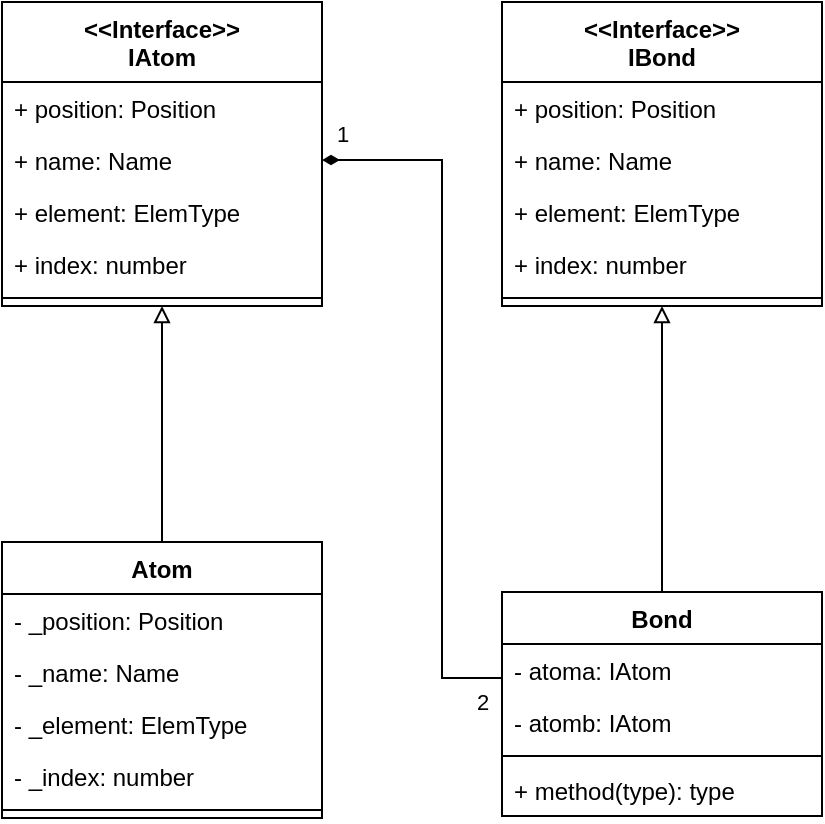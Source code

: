 <mxfile version="13.6.5">
    <diagram id="ccMpisWgIAgdMzG_zfvh" name="class">
        <mxGraphModel dx="331" dy="475" grid="1" gridSize="10" guides="1" tooltips="1" connect="1" arrows="1" fold="1" page="1" pageScale="1" pageWidth="827" pageHeight="1169" math="0" shadow="0">
            <root>
                <mxCell id="0"/>
                <mxCell id="1" parent="0"/>
                <mxCell id="2" value="&lt;&lt;Interface&gt;&gt;&#10;IAtom" style="swimlane;fontStyle=1;align=center;verticalAlign=top;childLayout=stackLayout;horizontal=1;startSize=40;horizontalStack=0;resizeParent=1;resizeParentMax=0;resizeLast=0;collapsible=1;marginBottom=0;" vertex="1" parent="1">
                    <mxGeometry x="160" y="290" width="160" height="152" as="geometry"/>
                </mxCell>
                <mxCell id="3" value="+ position: Position" style="text;strokeColor=none;fillColor=none;align=left;verticalAlign=top;spacingLeft=4;spacingRight=4;overflow=hidden;rotatable=0;points=[[0,0.5],[1,0.5]];portConstraint=eastwest;" vertex="1" parent="2">
                    <mxGeometry y="40" width="160" height="26" as="geometry"/>
                </mxCell>
                <mxCell id="8" value="+ name: Name" style="text;strokeColor=none;fillColor=none;align=left;verticalAlign=top;spacingLeft=4;spacingRight=4;overflow=hidden;rotatable=0;points=[[0,0.5],[1,0.5]];portConstraint=eastwest;" vertex="1" parent="2">
                    <mxGeometry y="66" width="160" height="26" as="geometry"/>
                </mxCell>
                <mxCell id="9" value="+ element: ElemType" style="text;strokeColor=none;fillColor=none;align=left;verticalAlign=top;spacingLeft=4;spacingRight=4;overflow=hidden;rotatable=0;points=[[0,0.5],[1,0.5]];portConstraint=eastwest;" vertex="1" parent="2">
                    <mxGeometry y="92" width="160" height="26" as="geometry"/>
                </mxCell>
                <mxCell id="10" value="+ index: number" style="text;strokeColor=none;fillColor=none;align=left;verticalAlign=top;spacingLeft=4;spacingRight=4;overflow=hidden;rotatable=0;points=[[0,0.5],[1,0.5]];portConstraint=eastwest;" vertex="1" parent="2">
                    <mxGeometry y="118" width="160" height="26" as="geometry"/>
                </mxCell>
                <mxCell id="4" value="" style="line;strokeWidth=1;fillColor=none;align=left;verticalAlign=middle;spacingTop=-1;spacingLeft=3;spacingRight=3;rotatable=0;labelPosition=right;points=[];portConstraint=eastwest;" vertex="1" parent="2">
                    <mxGeometry y="144" width="160" height="8" as="geometry"/>
                </mxCell>
                <mxCell id="16" style="edgeStyle=orthogonalEdgeStyle;rounded=0;orthogonalLoop=1;jettySize=auto;html=1;entryX=0.5;entryY=1;entryDx=0;entryDy=0;endArrow=block;endFill=0;startArrow=none;startFill=0;startSize=6;" edge="1" parent="1" source="12" target="2">
                    <mxGeometry relative="1" as="geometry"/>
                </mxCell>
                <mxCell id="12" value="Atom" style="swimlane;fontStyle=1;align=center;verticalAlign=top;childLayout=stackLayout;horizontal=1;startSize=26;horizontalStack=0;resizeParent=1;resizeParentMax=0;resizeLast=0;collapsible=1;marginBottom=0;" vertex="1" parent="1">
                    <mxGeometry x="160" y="560" width="160" height="138" as="geometry"/>
                </mxCell>
                <mxCell id="13" value="- _position: Position" style="text;strokeColor=none;fillColor=none;align=left;verticalAlign=top;spacingLeft=4;spacingRight=4;overflow=hidden;rotatable=0;points=[[0,0.5],[1,0.5]];portConstraint=eastwest;" vertex="1" parent="12">
                    <mxGeometry y="26" width="160" height="26" as="geometry"/>
                </mxCell>
                <mxCell id="17" value="- _name: Name" style="text;strokeColor=none;fillColor=none;align=left;verticalAlign=top;spacingLeft=4;spacingRight=4;overflow=hidden;rotatable=0;points=[[0,0.5],[1,0.5]];portConstraint=eastwest;" vertex="1" parent="12">
                    <mxGeometry y="52" width="160" height="26" as="geometry"/>
                </mxCell>
                <mxCell id="18" value="- _element: ElemType" style="text;strokeColor=none;fillColor=none;align=left;verticalAlign=top;spacingLeft=4;spacingRight=4;overflow=hidden;rotatable=0;points=[[0,0.5],[1,0.5]];portConstraint=eastwest;" vertex="1" parent="12">
                    <mxGeometry y="78" width="160" height="26" as="geometry"/>
                </mxCell>
                <mxCell id="19" value="- _index: number" style="text;strokeColor=none;fillColor=none;align=left;verticalAlign=top;spacingLeft=4;spacingRight=4;overflow=hidden;rotatable=0;points=[[0,0.5],[1,0.5]];portConstraint=eastwest;" vertex="1" parent="12">
                    <mxGeometry y="104" width="160" height="26" as="geometry"/>
                </mxCell>
                <mxCell id="14" value="" style="line;strokeWidth=1;fillColor=none;align=left;verticalAlign=middle;spacingTop=-1;spacingLeft=3;spacingRight=3;rotatable=0;labelPosition=right;points=[];portConstraint=eastwest;" vertex="1" parent="12">
                    <mxGeometry y="130" width="160" height="8" as="geometry"/>
                </mxCell>
                <mxCell id="24" style="edgeStyle=orthogonalEdgeStyle;rounded=0;orthogonalLoop=1;jettySize=auto;html=1;entryX=1;entryY=0.5;entryDx=0;entryDy=0;startArrow=none;startFill=0;startSize=6;endArrow=diamondThin;endFill=1;" edge="1" parent="1" source="20" target="8">
                    <mxGeometry relative="1" as="geometry">
                        <Array as="points">
                            <mxPoint x="380" y="628"/>
                            <mxPoint x="380" y="369"/>
                        </Array>
                    </mxGeometry>
                </mxCell>
                <mxCell id="27" value="1" style="edgeLabel;html=1;align=center;verticalAlign=middle;resizable=0;points=[];" vertex="1" connectable="0" parent="24">
                    <mxGeometry x="0.922" relative="1" as="geometry">
                        <mxPoint x="-3.65" y="-13" as="offset"/>
                    </mxGeometry>
                </mxCell>
                <mxCell id="28" value="2" style="edgeLabel;html=1;align=center;verticalAlign=middle;resizable=0;points=[];" vertex="1" connectable="0" parent="24">
                    <mxGeometry x="-0.869" relative="1" as="geometry">
                        <mxPoint x="12.67" y="12" as="offset"/>
                    </mxGeometry>
                </mxCell>
                <mxCell id="35" style="edgeStyle=orthogonalEdgeStyle;rounded=0;orthogonalLoop=1;jettySize=auto;html=1;entryX=0.5;entryY=1;entryDx=0;entryDy=0;startArrow=none;startFill=0;startSize=6;endArrow=block;endFill=0;" edge="1" parent="1" source="20" target="29">
                    <mxGeometry relative="1" as="geometry"/>
                </mxCell>
                <mxCell id="20" value="Bond" style="swimlane;fontStyle=1;align=center;verticalAlign=top;childLayout=stackLayout;horizontal=1;startSize=26;horizontalStack=0;resizeParent=1;resizeParentMax=0;resizeLast=0;collapsible=1;marginBottom=0;" vertex="1" parent="1">
                    <mxGeometry x="410" y="585" width="160" height="112" as="geometry"/>
                </mxCell>
                <mxCell id="21" value="- atoma: IAtom" style="text;strokeColor=none;fillColor=none;align=left;verticalAlign=top;spacingLeft=4;spacingRight=4;overflow=hidden;rotatable=0;points=[[0,0.5],[1,0.5]];portConstraint=eastwest;" vertex="1" parent="20">
                    <mxGeometry y="26" width="160" height="26" as="geometry"/>
                </mxCell>
                <mxCell id="25" value="- atomb: IAtom" style="text;strokeColor=none;fillColor=none;align=left;verticalAlign=top;spacingLeft=4;spacingRight=4;overflow=hidden;rotatable=0;points=[[0,0.5],[1,0.5]];portConstraint=eastwest;" vertex="1" parent="20">
                    <mxGeometry y="52" width="160" height="26" as="geometry"/>
                </mxCell>
                <mxCell id="22" value="" style="line;strokeWidth=1;fillColor=none;align=left;verticalAlign=middle;spacingTop=-1;spacingLeft=3;spacingRight=3;rotatable=0;labelPosition=right;points=[];portConstraint=eastwest;" vertex="1" parent="20">
                    <mxGeometry y="78" width="160" height="8" as="geometry"/>
                </mxCell>
                <mxCell id="23" value="+ method(type): type" style="text;strokeColor=none;fillColor=none;align=left;verticalAlign=top;spacingLeft=4;spacingRight=4;overflow=hidden;rotatable=0;points=[[0,0.5],[1,0.5]];portConstraint=eastwest;" vertex="1" parent="20">
                    <mxGeometry y="86" width="160" height="26" as="geometry"/>
                </mxCell>
                <mxCell id="29" value="&lt;&lt;Interface&gt;&gt;&#10;IBond" style="swimlane;fontStyle=1;align=center;verticalAlign=top;childLayout=stackLayout;horizontal=1;startSize=40;horizontalStack=0;resizeParent=1;resizeParentMax=0;resizeLast=0;collapsible=1;marginBottom=0;" vertex="1" parent="1">
                    <mxGeometry x="410" y="290" width="160" height="152" as="geometry"/>
                </mxCell>
                <mxCell id="30" value="+ position: Position" style="text;strokeColor=none;fillColor=none;align=left;verticalAlign=top;spacingLeft=4;spacingRight=4;overflow=hidden;rotatable=0;points=[[0,0.5],[1,0.5]];portConstraint=eastwest;" vertex="1" parent="29">
                    <mxGeometry y="40" width="160" height="26" as="geometry"/>
                </mxCell>
                <mxCell id="31" value="+ name: Name" style="text;strokeColor=none;fillColor=none;align=left;verticalAlign=top;spacingLeft=4;spacingRight=4;overflow=hidden;rotatable=0;points=[[0,0.5],[1,0.5]];portConstraint=eastwest;" vertex="1" parent="29">
                    <mxGeometry y="66" width="160" height="26" as="geometry"/>
                </mxCell>
                <mxCell id="32" value="+ element: ElemType" style="text;strokeColor=none;fillColor=none;align=left;verticalAlign=top;spacingLeft=4;spacingRight=4;overflow=hidden;rotatable=0;points=[[0,0.5],[1,0.5]];portConstraint=eastwest;" vertex="1" parent="29">
                    <mxGeometry y="92" width="160" height="26" as="geometry"/>
                </mxCell>
                <mxCell id="33" value="+ index: number" style="text;strokeColor=none;fillColor=none;align=left;verticalAlign=top;spacingLeft=4;spacingRight=4;overflow=hidden;rotatable=0;points=[[0,0.5],[1,0.5]];portConstraint=eastwest;" vertex="1" parent="29">
                    <mxGeometry y="118" width="160" height="26" as="geometry"/>
                </mxCell>
                <mxCell id="34" value="" style="line;strokeWidth=1;fillColor=none;align=left;verticalAlign=middle;spacingTop=-1;spacingLeft=3;spacingRight=3;rotatable=0;labelPosition=right;points=[];portConstraint=eastwest;" vertex="1" parent="29">
                    <mxGeometry y="144" width="160" height="8" as="geometry"/>
                </mxCell>
            </root>
        </mxGraphModel>
    </diagram>
</mxfile>